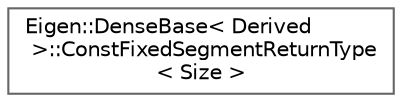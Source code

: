 digraph "类继承关系图"
{
 // LATEX_PDF_SIZE
  bgcolor="transparent";
  edge [fontname=Helvetica,fontsize=10,labelfontname=Helvetica,labelfontsize=10];
  node [fontname=Helvetica,fontsize=10,shape=box,height=0.2,width=0.4];
  rankdir="LR";
  Node0 [id="Node000000",label="Eigen::DenseBase\< Derived\l \>::ConstFixedSegmentReturnType\l\< Size \>",height=0.2,width=0.4,color="grey40", fillcolor="white", style="filled",URL="$struct_eigen_1_1_dense_base_1_1_const_fixed_segment_return_type.html",tooltip=" "];
}
